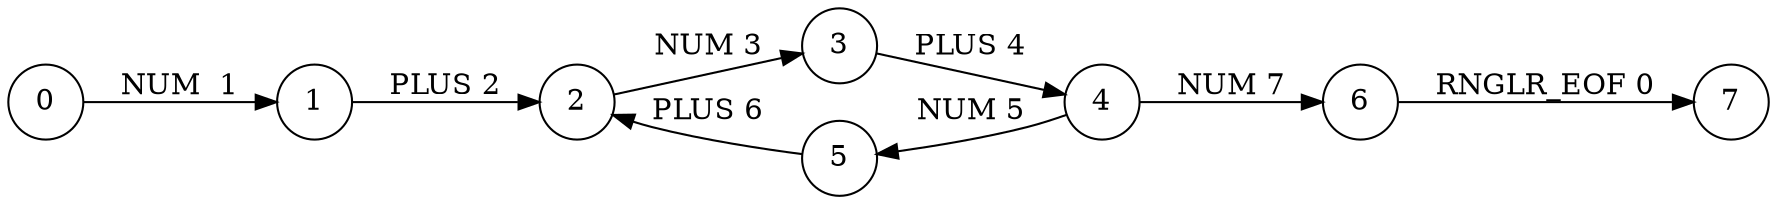 digraph g
{
rankdir=LR;
node [shape=circle]
0 -> 1 [label="NUM  1"]
1 -> 2 [label="PLUS 2"]
2 -> 3 [label="NUM 3"]
3 -> 4 [label="PLUS 4"]
4 -> 5 [label="NUM 5"]
5 -> 2 [label="PLUS 6"]
4 -> 6 [label="NUM 7"]
6 -> 7 [label="RNGLR_EOF 0"]
{rank = same; 3, 5 }
}
